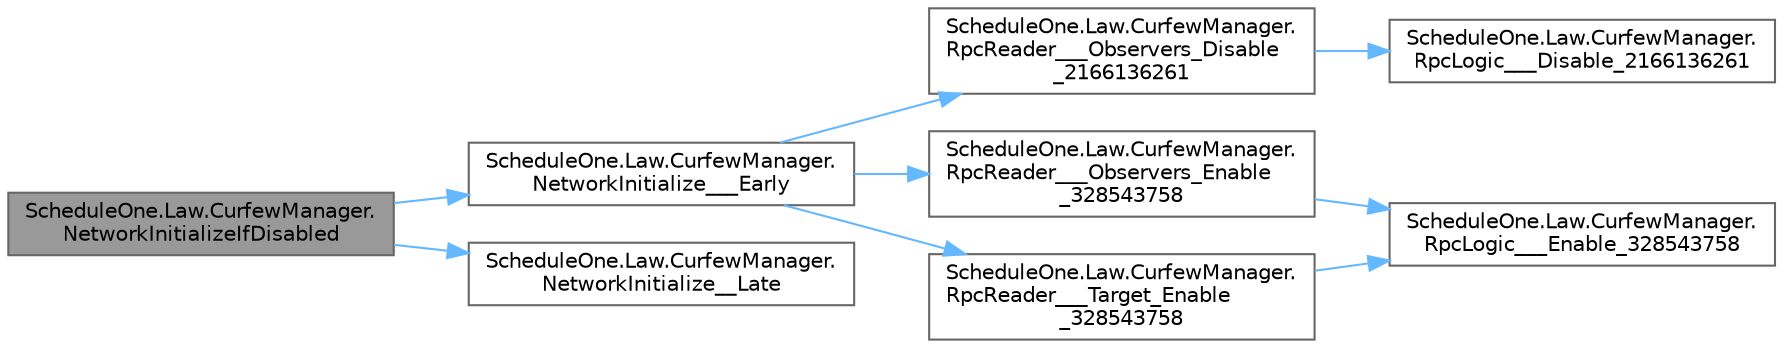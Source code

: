 digraph "ScheduleOne.Law.CurfewManager.NetworkInitializeIfDisabled"
{
 // LATEX_PDF_SIZE
  bgcolor="transparent";
  edge [fontname=Helvetica,fontsize=10,labelfontname=Helvetica,labelfontsize=10];
  node [fontname=Helvetica,fontsize=10,shape=box,height=0.2,width=0.4];
  rankdir="LR";
  Node1 [id="Node000001",label="ScheduleOne.Law.CurfewManager.\lNetworkInitializeIfDisabled",height=0.2,width=0.4,color="gray40", fillcolor="grey60", style="filled", fontcolor="black",tooltip=" "];
  Node1 -> Node2 [id="edge1_Node000001_Node000002",color="steelblue1",style="solid",tooltip=" "];
  Node2 [id="Node000002",label="ScheduleOne.Law.CurfewManager.\lNetworkInitialize___Early",height=0.2,width=0.4,color="grey40", fillcolor="white", style="filled",URL="$class_schedule_one_1_1_law_1_1_curfew_manager.html#abf54571d9043470c3ba246834dfb48bd",tooltip=" "];
  Node2 -> Node3 [id="edge2_Node000002_Node000003",color="steelblue1",style="solid",tooltip=" "];
  Node3 [id="Node000003",label="ScheduleOne.Law.CurfewManager.\lRpcReader___Observers_Disable\l_2166136261",height=0.2,width=0.4,color="grey40", fillcolor="white", style="filled",URL="$class_schedule_one_1_1_law_1_1_curfew_manager.html#adc9bd33db98051f3dec6a5c0146e3cae",tooltip=" "];
  Node3 -> Node4 [id="edge3_Node000003_Node000004",color="steelblue1",style="solid",tooltip=" "];
  Node4 [id="Node000004",label="ScheduleOne.Law.CurfewManager.\lRpcLogic___Disable_2166136261",height=0.2,width=0.4,color="grey40", fillcolor="white", style="filled",URL="$class_schedule_one_1_1_law_1_1_curfew_manager.html#a97c7aef9542abba8797d19ddab960e62",tooltip=" "];
  Node2 -> Node5 [id="edge4_Node000002_Node000005",color="steelblue1",style="solid",tooltip=" "];
  Node5 [id="Node000005",label="ScheduleOne.Law.CurfewManager.\lRpcReader___Observers_Enable\l_328543758",height=0.2,width=0.4,color="grey40", fillcolor="white", style="filled",URL="$class_schedule_one_1_1_law_1_1_curfew_manager.html#ad17a042e07ac1a84a5eeeeaef65a5615",tooltip=" "];
  Node5 -> Node6 [id="edge5_Node000005_Node000006",color="steelblue1",style="solid",tooltip=" "];
  Node6 [id="Node000006",label="ScheduleOne.Law.CurfewManager.\lRpcLogic___Enable_328543758",height=0.2,width=0.4,color="grey40", fillcolor="white", style="filled",URL="$class_schedule_one_1_1_law_1_1_curfew_manager.html#a022a31eb3b02372299c5b077f8c2b0b6",tooltip=" "];
  Node2 -> Node7 [id="edge6_Node000002_Node000007",color="steelblue1",style="solid",tooltip=" "];
  Node7 [id="Node000007",label="ScheduleOne.Law.CurfewManager.\lRpcReader___Target_Enable\l_328543758",height=0.2,width=0.4,color="grey40", fillcolor="white", style="filled",URL="$class_schedule_one_1_1_law_1_1_curfew_manager.html#aa81903ac3c2ddf2e86521e0427da9e22",tooltip=" "];
  Node7 -> Node6 [id="edge7_Node000007_Node000006",color="steelblue1",style="solid",tooltip=" "];
  Node1 -> Node8 [id="edge8_Node000001_Node000008",color="steelblue1",style="solid",tooltip=" "];
  Node8 [id="Node000008",label="ScheduleOne.Law.CurfewManager.\lNetworkInitialize__Late",height=0.2,width=0.4,color="grey40", fillcolor="white", style="filled",URL="$class_schedule_one_1_1_law_1_1_curfew_manager.html#ab9ea0ba62d078f21b53d684820fd3b47",tooltip=" "];
}
